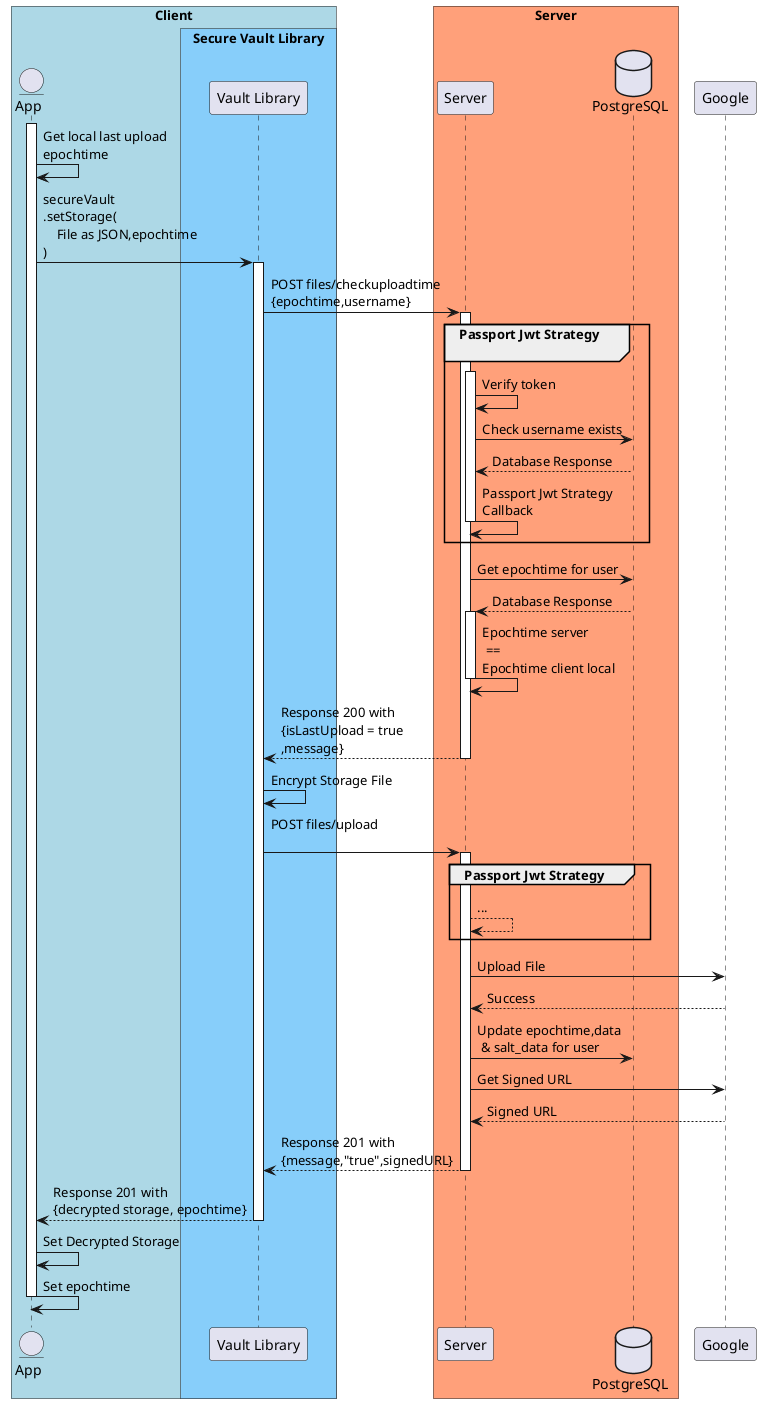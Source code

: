 @startuml SetStorageV3
!pragma teoz true

box "Client" #LightBlue
entity App
box "Secure Vault Library" #LightSkyBlue
participant "Vault Library" as SVC
end box
end box
box "Server" #LightSalmon
participant Server
database PostgreSQL
end box

activate App
    App -> App : Get local last upload\nepochtime 
    App -> SVC: secureVault\n.setStorage(\n    File as JSON,epochtime\n)
        activate SVC
        SVC -> Server: POST files/checkuploadtime\n{epochtime,username}
        activate Server
        group Passport Jwt Strategy\n
        activate Server
            Server -> Server: Verify token
            Server -> PostgreSQL: Check username exists
            Server <-- PostgreSQL: Database Response
            Server -> Server: Passport Jwt Strategy\nCallback
        deactivate Server
        end
        Server -> PostgreSQL: Get epochtime for user
        Server <-- PostgreSQL: Database Response
        activate Server
            Server -> Server: Epochtime server\n == \nEpochtime client local
        deactivate Server
        SVC <-- Server: Response 200 with\n{isLastUpload = true\n,message}
        deactivate Server
        SVC -> SVC: Encrypt Storage File
        SVC -> Server: POST files/upload\n
        activate Server
        group Passport Jwt Strategy
            Server --> Server: ...
        end
        Server -> Google: Upload File
        Server <-- Google: Success
        Server -> PostgreSQL: Update epochtime,data\n & salt_data for user
        Server -> Google: Get Signed URL
        Server <-- Google: Signed URL
        SVC <-- Server: Response 201 with\n{message,"true",signedURL} 
        deactivate Server
        App <-- SVC: Response 201 with\n{decrypted storage, epochtime}
        deactivate SVC
    App -> App: Set Decrypted Storage
    App -> App: Set epochtime
deactivate App